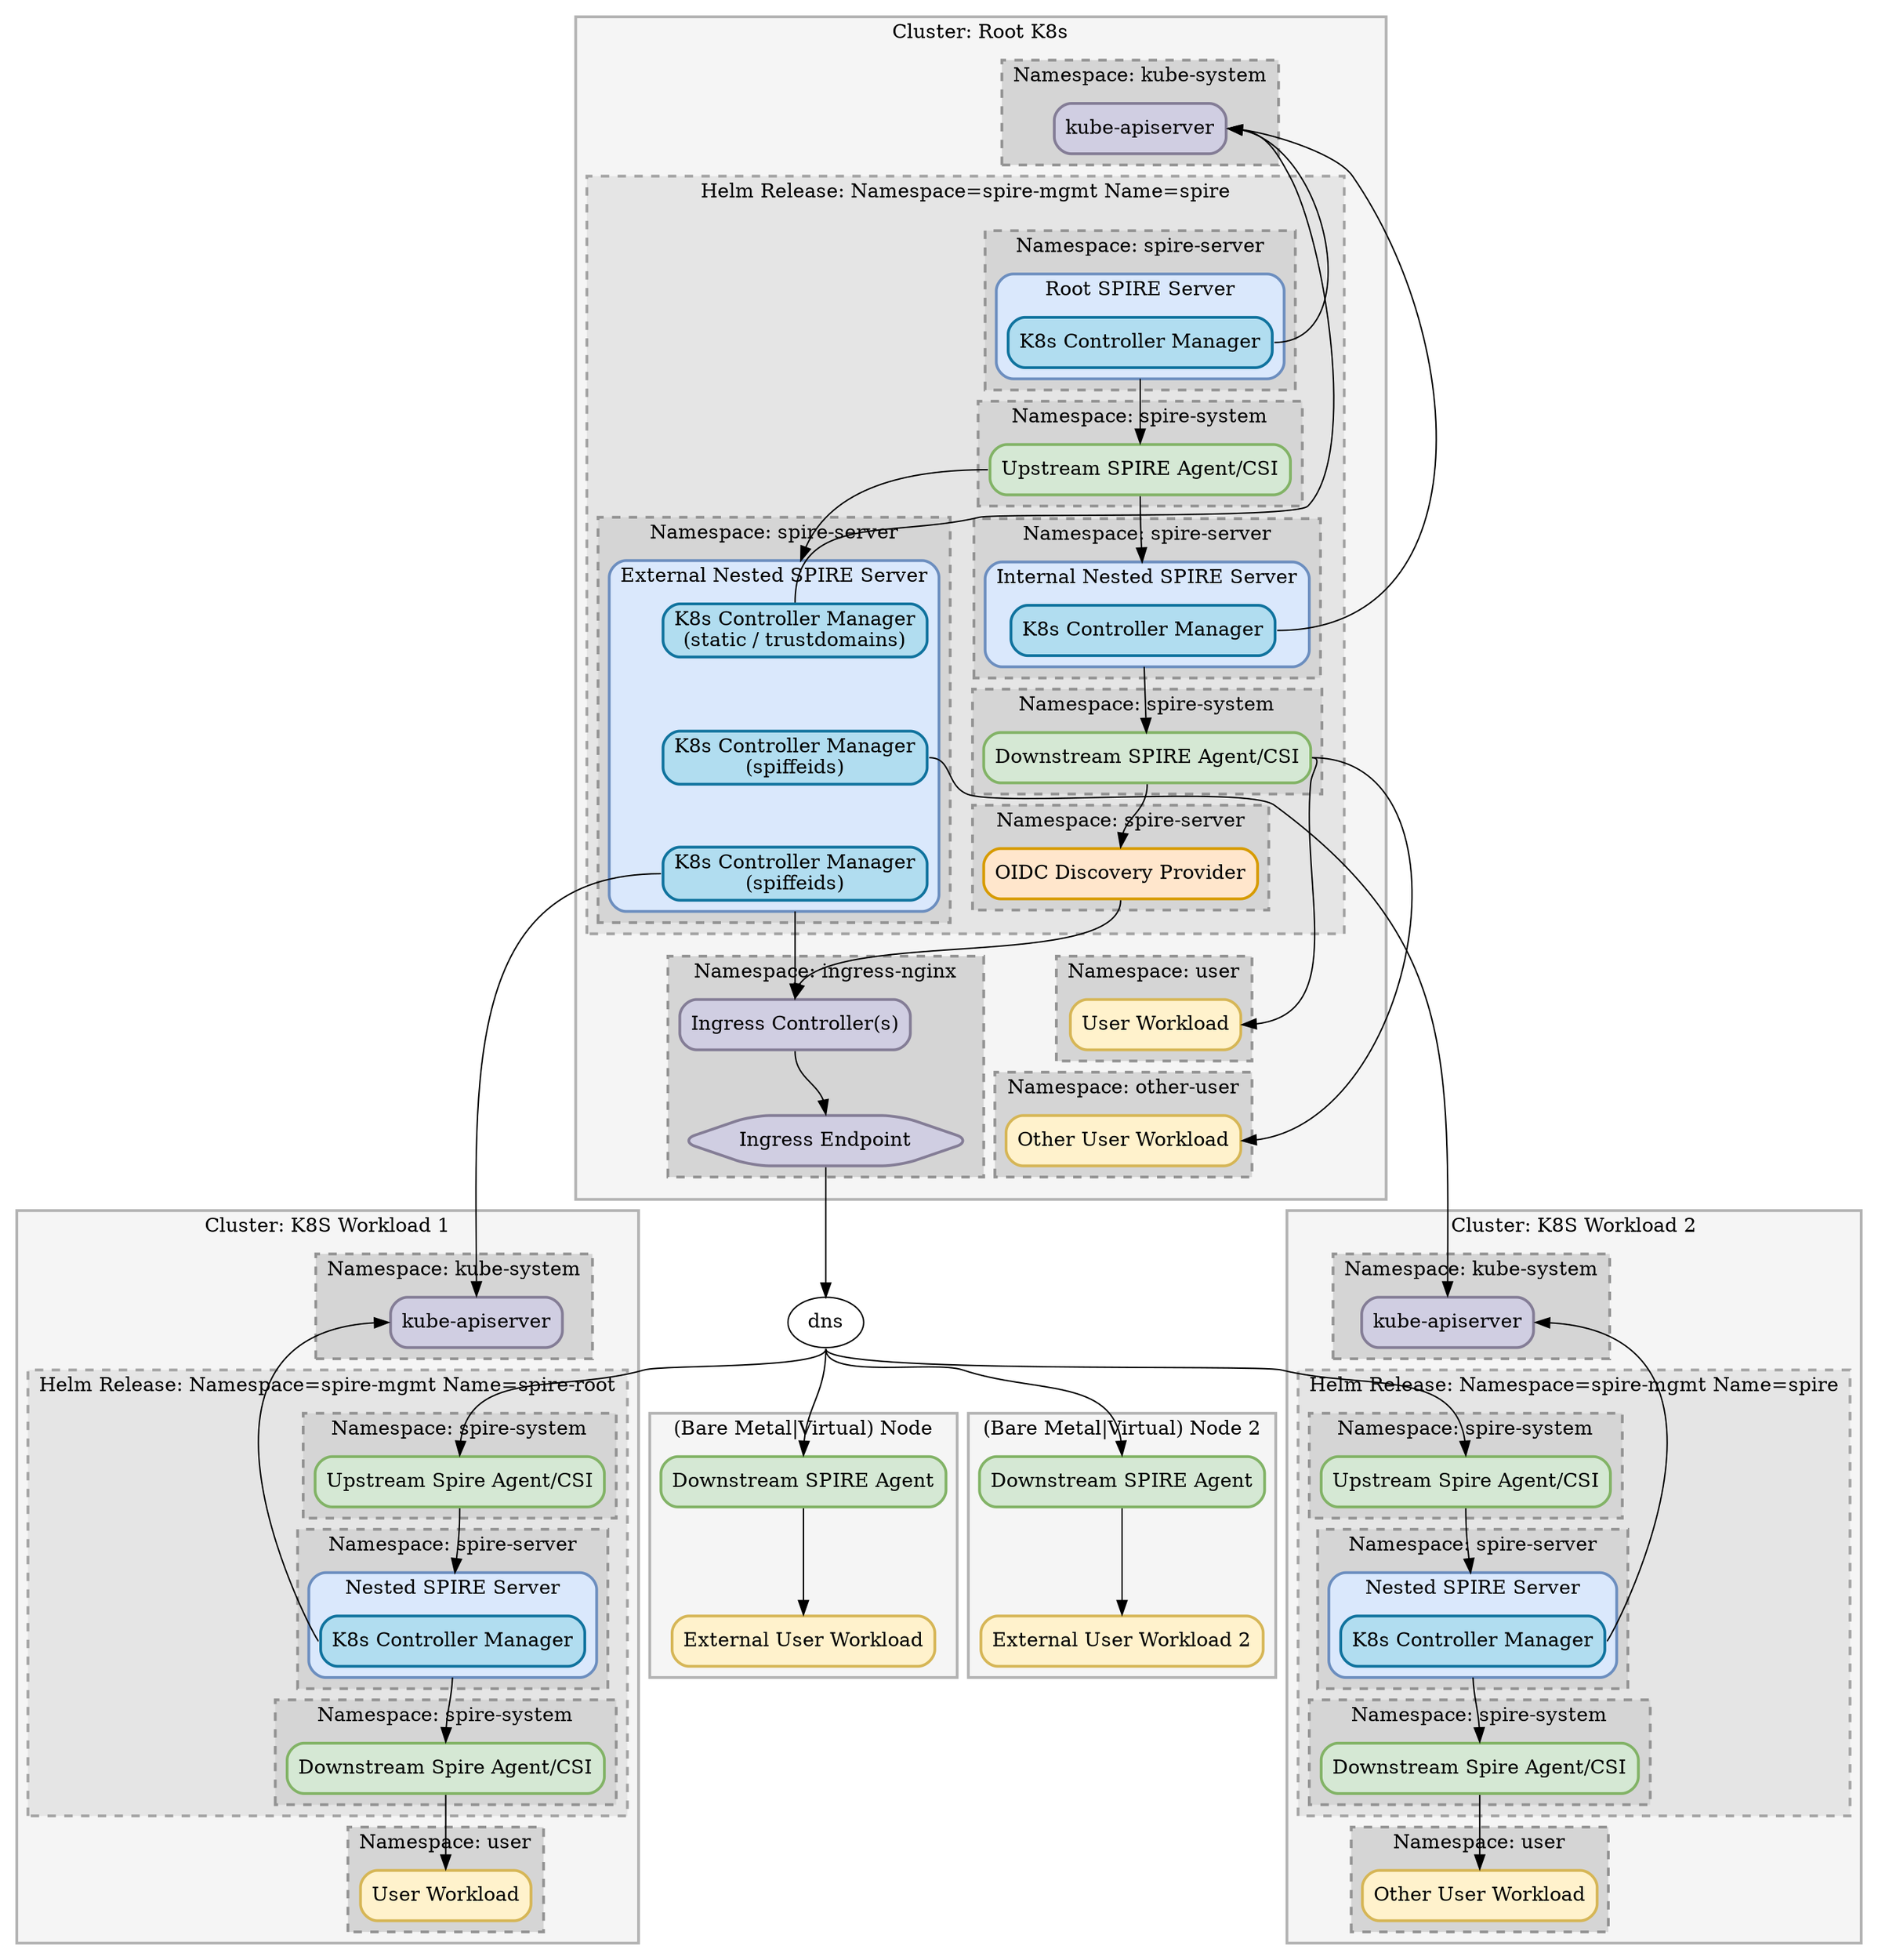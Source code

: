digraph G {
  compound=true;
  //splines = ortho;
  //rankdir="LR";
  subgraph cluster_baremetal {
    label="(Bare Metal|Virtual) Node"
    style="filled,solid,bold";
    color="#b3b3b3";
    fillcolor="#f5f5f5";
    spireDownstreamAgentb [label="Downstream SPIRE Agent",shape="box",style="rounded,solid,filled,bold",color="#82b366",fillcolor="#d5e8d4"];
    userWorkloadb [label="External User Workload",shape="box",style="rounded,solid,filled,bold",color="#d6b656",fillcolor="#fff2cc"];
  }
  subgraph cluster_baremetal2 {
    label="(Bare Metal|Virtual) Node 2"
    style="filled,solid,bold";
    color="#b3b3b3";
    fillcolor="#f5f5f5";
    spireDownstreamAgentb2 [label="Downstream SPIRE Agent",shape="box",style="rounded,solid,filled,bold",color="#82b366",fillcolor="#d5e8d4"];
    userWorkloadb2 [label="External User Workload 2",shape="box",style="rounded,solid,filled,bold",color="#d6b656",fillcolor="#fff2cc"];
  }
  subgraph cluster_k8s {
    label="Cluster: Root K8s";
    style="filled,solid,bold";
    color="#b3b3b3";
    fillcolor="#f5f5f5";
    subgraph cluster_nestedi_release {
      label="Helm Release: Namespace=spire-mgmt Name=spire"
      style="filled,dashed,bold";
      color="#a3a3a3";
      fillcolor="#e5e5e5";
      subgraph cluster_grouping_nestedi {
        style="";
        color="#e5e5e5";
        label="";
        subgraph cluster_ns_root_server {
          style="filled,dashed,bold";
          color="#939393";
          fillcolor="#d5d5d5";
          label="Namespace: spire-server"
          subgraph cluster_ns_root_server_obj {
            style="filled,rounded,bold";
            color="#6c8ebf";
            fillcolor="#dae8fc";
            label="Root SPIRE Server"
            spireRoot [label="K8s Controller Manager",shape="box",style="rounded,solid,filled,bold",color="#10739e",fillcolor="#b1ddf0"];
          }
        }
        subgraph cluster_ns_root1_system {
          style="filled,dashed,bold";
          color="#939393";
          fillcolor="#d5d5d5";
          label="Namespace: spire-system"
          spireRootUpstreamAgent1 [label="Upstream SPIRE Agent/CSI",shape="box",style="rounded,solid,filled,bold",color="#82b366",fillcolor="#d5e8d4"];
        }
        subgraph cluster_ns_nested1iserver {
          style="filled,dashed,bold";
          color="#939393";
          fillcolor="#d5d5d5";
          label="Namespace: spire-server";
          subgraph cluster_ns_internal_server_obj {
            style="filled,rounded,bold";
            color="#6c8ebf";
            fillcolor="#dae8fc";
            label="Internal Nested SPIRE Server"
            spireServerNestedi [label="K8s Controller Manager",shape="box",style="rounded,solid,filled,bold",color="#10739e",fillcolor="#b1ddf0"];
          }
        }
        subgraph cluster_ns_nestedi_system {
          style="filled,dashed,bold";
          color="#939393";
          fillcolor="#d5d5d5";
          label="Namespace: spire-system";
          spireDownstreamAgenti [label="Downstream SPIRE Agent/CSI",shape="box",style="rounded,solid,filled,bold",color="#82b366",fillcolor="#d5e8d4"];
        }
        subgraph cluster_ns_nestedi_system2 {
          style="filled,dashed,bold";
          color="#939393";
          fillcolor="#d5d5d5";
          label="Namespace: spire-server";
          oidc [label="OIDC Discovery Provider",shape="box",style="rounded,solid,filled,bold",color="#d79b00",fillcolor="#ffe6cc"];
        }
      }
      subgraph cluster_ns_nestede_system3 {
        style="filled,dashed,bold";
        color="#939393";
        fillcolor="#d5d5d5";
        label="Namespace: spire-server";
        subgraph cluster_ns_external_server_obj {
          style="filled,rounded,bold";
          color="#6c8ebf";
          fillcolor="#dae8fc";
          label="External Nested SPIRE Server"
          spireServerNestedExternal [label="K8s Controller Manager\n(static / trustdomains)",shape="box",style="rounded,solid,filled,bold",color="#10739e",fillcolor="#b1ddf0"];
          spireServerNestedExternal1 [label="K8s Controller Manager\n(spiffeids)",shape="box",style="rounded,solid,filled,bold",color="#10739e",fillcolor="#b1ddf0"];
          spireServerNestedExternal2 [label="K8s Controller Manager\n(spiffeids)",shape="box",style="rounded,solid,filled,bold",color="#10739e",fillcolor="#b1ddf0"];
        }
      }
    }
    subgraph cluster_ns_root_kube_system {
      style="filled,dashed,bold";
      color="#939393";
      fillcolor="#d5d5d5";
      label="Namespace: kube-system"
      kubeApiServerRoot [label="kube-apiserver",shape="box",style="rounded,solid,filled,bold",color="#847d96",fillcolor="#d0cee2"];
    }
    subgraph cluster_grouping {
      style="";
      color="#f5f5f5";
      label="";
      subgraph cluster_ns_nestede_system {
        style="filled,dashed,bold";
        color="#939393";
        fillcolor="#d5d5d5";
        label="Namespace: user";
        userWorkloadi1 [label="User Workload",shape="box",style="rounded,solid,filled,bold",color="#d6b656",fillcolor="#fff2cc"];
      }
      subgraph cluster_ns_nestede_system2 {
        style="filled,dashed,bold";
        color="#939393";
        fillcolor="#d5d5d5";
        label="Namespace: other-user";
        userWorkloadi2 [label="Other User Workload",shape="box",style="rounded,solid,filled,bold",color="#d6b656",fillcolor="#fff2cc"];
      }
//      subgraph cluster_ns_nestede_system3 {
//        style="filled,dashed,bold";
//        color="#939393";
//        fillcolor="#d5d5d5";
//        label="Namespace: other-user";
//        userWorkloadi3 [label="Yet Another User Workload",shape="box",style="rounded,solid,filled,bold",color="#d6b656",fillcolor="#fff2cc"];
//      }
      subgraph cluster_ns_nestede_kube_system {
        style="filled,dashed,bold";
        color="#939393";
        fillcolor="#d5d5d5";
        label="Namespace: ingress-nginx";
        ic [label="Ingress Controller(s)",shape="box",style="rounded,solid,filled,bold",color="#847d96",fillcolor="#d0cee2"];
        ie [label="Ingress Endpoint",shape="hexagon",style="rounded,solid,filled,bold",color="#847d96",fillcolor="#d0cee2"];
      }
    }
  }
  subgraph cluster_nested1 {
    label="Cluster: K8S Workload 1";
    style="filled,solid,bold";
    color="#b3b3b3";
    fillcolor="#f5f5f5";
    subgraph cluster_nested1_release {
      label="Helm Release: Namespace=spire-mgmt Name=spire-root"
      style="filled,dashed,bold";
      color="#a3a3a3";
      fillcolor="#e5e5e5";
      subgraph cluster_nested1_ns1 {
        style="filled,dashed,bold";
        color="#939393";
        fillcolor="#d5d5d5";
        label="Namespace: spire-system"
        spireUpstreamAgent1 [label="Upstream Spire Agent/CSI",shape="box",style="rounded,solid,filled,bold",color="#82b366",fillcolor="#d5e8d4"];
      }
      subgraph cluster_nested1_ns2 {
        style="filled,dashed,bold";
        color="#939393";
        fillcolor="#d5d5d5";
        label="Namespace: spire-server"
        subgraph cluster_ns_nested1_server_obj {
          style="filled,rounded,bold";
          color="#6c8ebf";
          fillcolor="#dae8fc";
          label="Nested SPIRE Server"
          spireServerNested1 [label="K8s Controller Manager",shape="box",style="rounded,solid,filled,bold",color="#10739e",fillcolor="#b1ddf0"];
        }
      }
      subgraph cluster_nested1_ns3 {
        style="filled,dashed,bold";
        color="#939393";
        fillcolor="#d5d5d5";
        label="Namespace: spire-system"
        spireDownstreamAgent1 [label="Downstream Spire Agent/CSI",shape="box",style="rounded,solid,filled,bold",color="#82b366",fillcolor="#d5e8d4"];
      }
    }
    subgraph cluster_nested1_user {
      style="filled,dashed,bold";
      color="#939393";
      fillcolor="#d5d5d5";
      label="Namespace: user"
      userWorkload1 [label="User Workload",shape="box",style="rounded,solid,filled,bold",color="#d6b656",fillcolor="#fff2cc"];
    }
    subgraph cluster_ns_nested1_kube_system {
      style="filled,dashed,bold";
      color="#939393";
      fillcolor="#d5d5d5";
      label="Namespace: kube-system"
      kubeApiServerNested1 [label="kube-apiserver",shape="box",style="rounded,solid,filled,bold",color="#847d96",fillcolor="#d0cee2"];
    }
  }
  subgraph cluster_nested2 {
    label="Cluster: K8S Workload 2";
    style="filled,solid,bold";
    color="#b3b3b3";
    fillcolor="#f5f5f5";
    subgraph cluster_nested2_release {
      label="Helm Release: Namespace=spire-mgmt Name=spire"
      style="filled,dashed,bold";
      color="#a3a3a3";
      fillcolor="#e5e5e5";
      subgraph cluster_nested2_ns1 {
        style="filled,dashed,bold";
        color="#939393";
        fillcolor="#d5d5d5";
        label="Namespace: spire-system"
        spireUpstreamAgent2 [label="Upstream Spire Agent/CSI",shape="box",style="rounded,solid,filled,bold",color="#82b366",fillcolor="#d5e8d4"];
      }
      subgraph cluster_nested2_ns2 {
        style="filled,dashed,bold";
        color="#939393";
        fillcolor="#d5d5d5";
        label="Namespace: spire-server"
        subgraph cluster_ns_nested2_server_obj {
          style="filled,rounded,bold";
          color="#6c8ebf";
          fillcolor="#dae8fc";
          label="Nested SPIRE Server"
          spireServerNested2 [label="K8s Controller Manager",shape="box",style="rounded,solid,filled,bold",color="#10739e",fillcolor="#b1ddf0"];
        }
      }
      subgraph cluster_nested2_ns3 {
        style="filled,dashed,bold";
        color="#939393";
        fillcolor="#d5d5d5";
        label="Namespace: spire-system"
        spireDownstreamAgent2 [label="Downstream Spire Agent/CSI",shape="box",style="rounded,solid,filled,bold",color="#82b366",fillcolor="#d5e8d4"];
      }
    }
    subgraph cluster_nested2_user {
      style="filled,dashed,bold";
      color="#939393";
      fillcolor="#d5d5d5";
      label="Namespace: user"
      userWorkload2 [label="Other User Workload",shape="box",style="rounded,solid,filled,bold",color="#d6b656",fillcolor="#fff2cc"];
    }
    subgraph cluster_ns_nested2_kube_system {
      style="filled,dashed,bold";
      color="#939393";
      fillcolor="#d5d5d5";
      label="Namespace: kube-system"
      kubeApiServerNested2 [label="kube-apiserver",shape="box",style="rounded,solid,filled,bold",color="#847d96",fillcolor="#d0cee2"];
    }
  }
  kubeApiServerRoot:s -> spireRoot:s [weight=10,style=invis];
  //root
  spireRoot:e -> kubeApiServerRoot:e[weight=1];
  spireRoot:s -> spireRootUpstreamAgent1:n [ltail=cluster_ns_root_server_obj];

  //internal
  spireRootUpstreamAgent1:s -> spireServerNestedi:n [lhead=cluster_ns_internal_server_obj];
  spireServerNestedi -> spireDownstreamAgenti [ltail=cluster_ns_internal_server_obj];
  spireServerNestedi:e -> kubeApiServerRoot:e [weight=0];
  spireDownstreamAgenti:s -> oidc:n [weight=5];
  spireDownstreamAgenti:e -> userWorkloadi1:e [weight=10];
  spireDownstreamAgenti:e -> userWorkloadi2:e [weight=10];
//  spireDownstreamAgenti:w -> userWorkloadi3:n [weight=1];

  spireDownstreamAgenti -> userWorkloadi1 [weight=5,style=invis];

  userWorkloadi1 -> userWorkloadi2 [style=invis];

  ic:s -> ie:n [weight=10];

  oidc:s -> ic:n [weight=2];

  ie:s -> dns [weight=2];

  //external
  spireRootUpstreamAgent1:w -> spireServerNestedExternal:n [lhead=cluster_ns_external_server_obj];
  spireServerNestedExternal:n -> kubeApiServerRoot:e [weight=0];

  spireServerNestedExternal1:s -> ic:n [ltail=cluster_ns_external_server_obj,weight=30];

  //externalNodes
  dns:s -> spireDownstreamAgentb:n;
  spireDownstreamAgentb:s -> userWorkloadb:n;
  dns:s -> spireDownstreamAgentb2:n;
  spireDownstreamAgentb2:s -> userWorkloadb2:n;

  //k8s workload 1
  kubeApiServerNested1 -> spireUpstreamAgent1 [style=invis];
  spireServerNestedExternal1:w -> kubeApiServerNested1:n;
  spireServerNested1:w -> kubeApiServerNested1:w [weight=0];
  dns:s -> spireUpstreamAgent1:n;
  spireUpstreamAgent1:s -> spireServerNested1:n [lhead=cluster_ns_nested1_server_obj];
  spireServerNested1:s -> spireDownstreamAgent1:n [ltail=cluster_ns_nested1_server_obj];
  spireDownstreamAgent1:s -> userWorkload1:n;

  //k8s workload b
  kubeApiServerNested2 -> spireUpstreamAgent2 [style=invis];
  spireServerNestedExternal2:e -> kubeApiServerNested2:n;
  spireServerNested2:e -> kubeApiServerNested2:e [weight=0];
  dns:s -> spireUpstreamAgent2:n;
  spireUpstreamAgent2:s -> spireServerNested2:n [lhead=cluster_ns_nested2_server_obj];
  spireServerNested2:s -> spireDownstreamAgent2:n [ltail=cluster_ns_nested2_server_obj];
  spireDownstreamAgent2:s -> userWorkload2:n;

spireServerNestedExternal -> spireServerNestedExternal2 [style=invis];
spireServerNestedExternal2 -> spireServerNestedExternal1 [style=invis];
}
